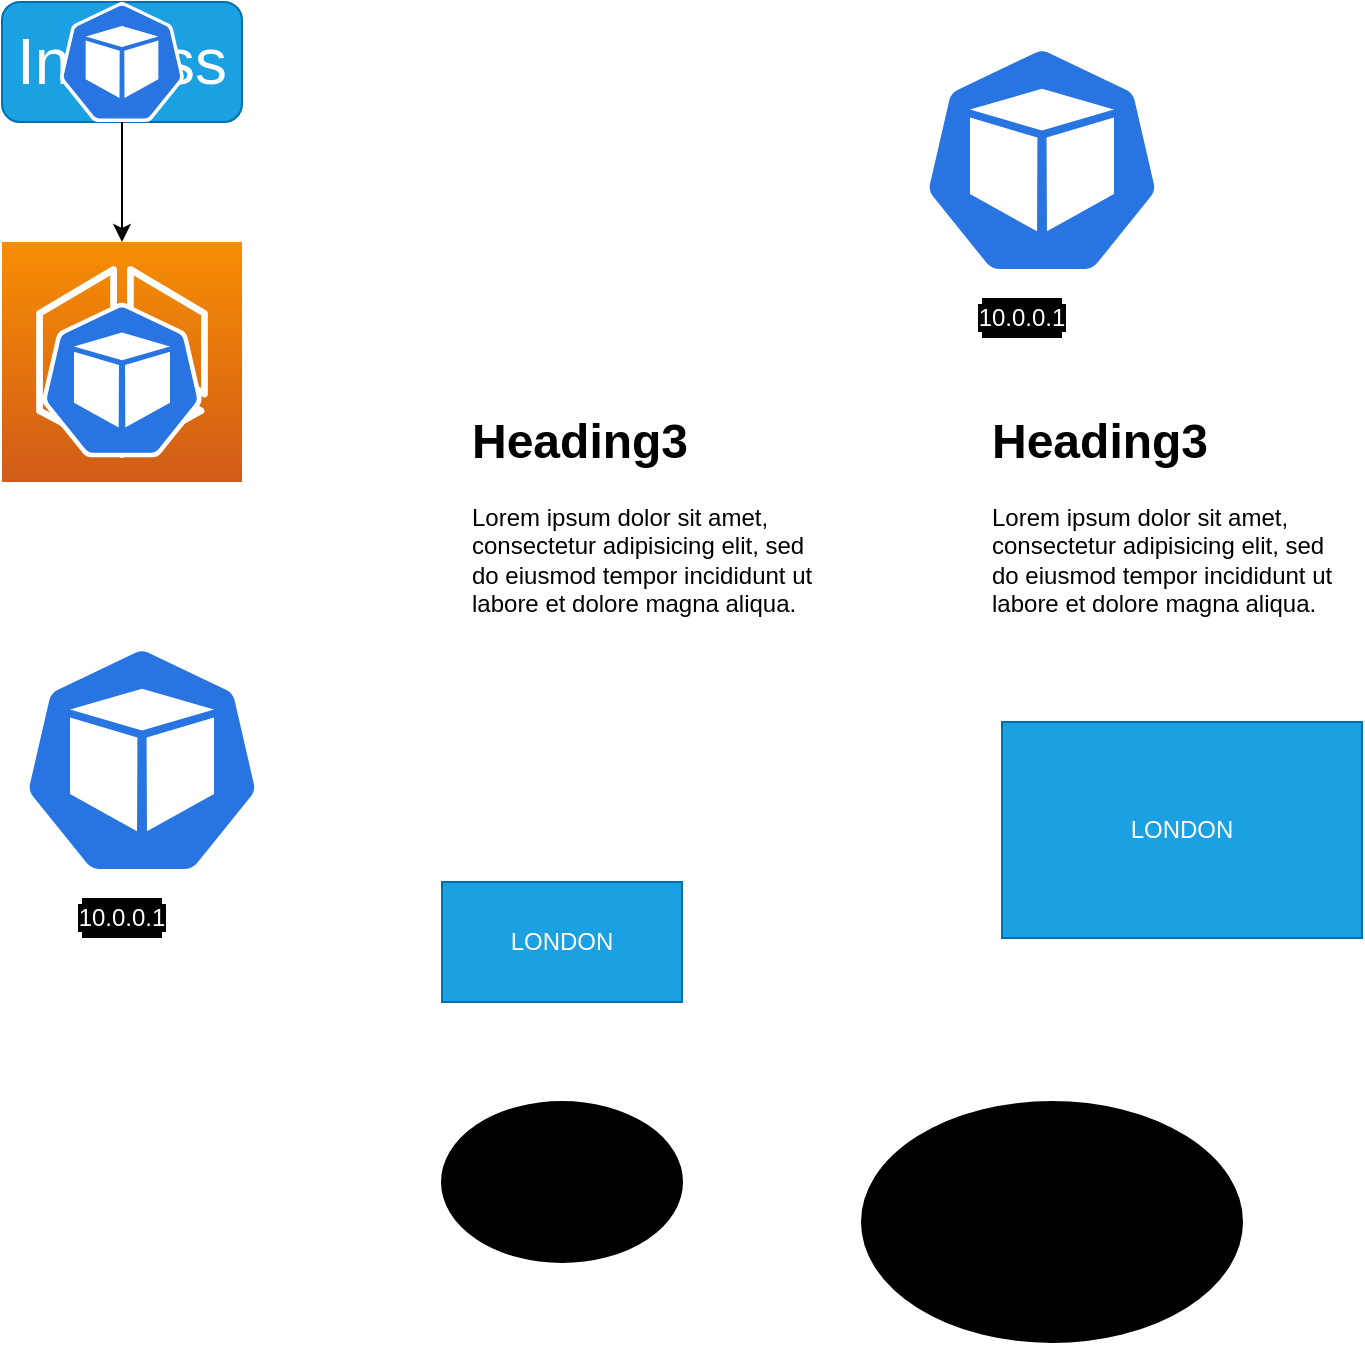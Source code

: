 <mxfile>
    <diagram id="0q0uDB8cmmE78NBs5yt0" name="Page-1">
        <mxGraphModel dx="1046" dy="771" grid="1" gridSize="10" guides="1" tooltips="1" connect="1" arrows="1" fold="1" page="1" pageScale="1" pageWidth="827" pageHeight="1169" math="0" shadow="0">
            <root>
                <mxCell id="0"/>
                <mxCell id="1" parent="0"/>
                <mxCell id="7" value="&lt;font style=&quot;font-size: 32px&quot;&gt;Ingress&lt;/font&gt;" style="rounded=1;whiteSpace=wrap;html=1;fillColor=#1ba1e2;strokeColor=#006EAF;fontColor=#ffffff;" parent="1" vertex="1">
                    <mxGeometry x="80" y="50" width="120" height="60" as="geometry"/>
                </mxCell>
                <mxCell id="8" value="&lt;font style=&quot;font-size: 16px&quot; color=&quot;#ffffff&quot;&gt;SERVICE&lt;/font&gt;" style="points=[[0,0,0],[0.25,0,0],[0.5,0,0],[0.75,0,0],[1,0,0],[0,1,0],[0.25,1,0],[0.5,1,0],[0.75,1,0],[1,1,0],[0,0.25,0],[0,0.5,0],[0,0.75,0],[1,0.25,0],[1,0.5,0],[1,0.75,0]];outlineConnect=0;fontColor=#232F3E;gradientColor=#F78E04;gradientDirection=north;fillColor=#D05C17;strokeColor=#ffffff;dashed=0;verticalLabelPosition=bottom;verticalAlign=top;align=center;html=1;fontSize=12;fontStyle=0;aspect=fixed;shape=mxgraph.aws4.resourceIcon;resIcon=mxgraph.aws4.eks;" parent="1" vertex="1">
                    <mxGeometry x="80" y="170" width="120" height="120" as="geometry"/>
                </mxCell>
                <object label="" data-keyframe-id="3" data-motion-id="pod1" motion-id="pod1" keyframe-id="3" id="13">
                    <mxCell style="html=1;dashed=0;whitespace=wrap;fillColor=#2875E2;strokeColor=#ffffff;points=[[0.005,0.63,0],[0.1,0.2,0],[0.9,0.2,0],[0.5,0,0],[0.995,0.63,0],[0.72,0.99,0],[0.5,1,0],[0.28,0.99,0]];shape=mxgraph.kubernetes.icon;prIcon=pod" parent="1" vertex="1">
                        <mxGeometry x="100" y="50" width="80" height="60" as="geometry"/>
                    </mxCell>
                </object>
                <object label="" data-keyframe-id="3" data-motion-id="pod2" keyframe-id="3" motion-id="pod2" id="14">
                    <mxCell style="html=1;dashed=0;whitespace=wrap;fillColor=#2875E2;strokeColor=#ffffff;points=[[0.005,0.63,0],[0.1,0.2,0],[0.9,0.2,0],[0.5,0,0],[0.995,0.63,0],[0.72,0.99,0],[0.5,1,0],[0.28,0.99,0]];shape=mxgraph.kubernetes.icon;prIcon=pod" parent="1" vertex="1">
                        <mxGeometry x="100" y="190" width="80" height="98" as="geometry"/>
                    </mxCell>
                </object>
                <mxCell id="9" style="edgeStyle=none;html=1;entryX=0.5;entryY=0;entryDx=0;entryDy=0;entryPerimeter=0;" parent="1" source="7" target="8" edge="1">
                    <mxGeometry relative="1" as="geometry"/>
                </mxCell>
                <object label="" keyframe-id="1" motion-id="pod1" id="17">
                    <mxCell style="html=1;dashed=0;whitespace=wrap;fillColor=#2875E2;strokeColor=#ffffff;points=[[0.005,0.63,0],[0.1,0.2,0],[0.9,0.2,0],[0.5,0,0],[0.995,0.63,0],[0.72,0.99,0],[0.5,1,0],[0.28,0.99,0]];shape=mxgraph.kubernetes.icon;prIcon=pod" vertex="1" parent="1">
                        <mxGeometry x="90" y="360" width="120" height="138" as="geometry"/>
                    </mxCell>
                </object>
                <object label="&lt;font color=&quot;#ffffff&quot; style=&quot;background-color: rgb(0 , 0 , 0)&quot;&gt;10.0.0.1&lt;/font&gt;" keyframe-id="1" motion-id="pod1-label" id="18">
                    <mxCell style="text;html=1;strokeColor=none;align=center;verticalAlign=middle;whiteSpace=wrap;rounded=0;fillColor=#000000;" vertex="1" parent="1">
                        <mxGeometry x="120" y="498" width="40" height="20" as="geometry"/>
                    </mxCell>
                </object>
                <object label="" keyframe-id="2" motion-id="pod1" id="27">
                    <mxCell style="html=1;dashed=0;whitespace=wrap;fillColor=#2875E2;strokeColor=#ffffff;points=[[0.005,0.63,0],[0.1,0.2,0],[0.9,0.2,0],[0.5,0,0],[0.995,0.63,0],[0.72,0.99,0],[0.5,1,0],[0.28,0.99,0]];shape=mxgraph.kubernetes.icon;prIcon=pod" vertex="1" parent="1">
                        <mxGeometry x="540" y="60" width="120" height="138" as="geometry"/>
                    </mxCell>
                </object>
                <object label="&lt;font color=&quot;#ffffff&quot; style=&quot;background-color: rgb(0 , 0 , 0)&quot;&gt;10.0.0.1&lt;/font&gt;" keyframe-id="2" motion-id="pod1-label" id="28">
                    <mxCell style="text;html=1;strokeColor=none;align=center;verticalAlign=middle;whiteSpace=wrap;rounded=0;fillColor=#000000;" vertex="1" parent="1">
                        <mxGeometry x="570" y="198" width="40" height="20" as="geometry"/>
                    </mxCell>
                </object>
                <object label="&lt;h1&gt;Heading3&lt;/h1&gt;&lt;p&gt;Lorem ipsum dolor sit amet, consectetur adipisicing elit, sed do eiusmod tempor incididunt ut labore et dolore magna aliqua.&lt;/p&gt;" keyframe-id="1" motion-id="note1" id="29">
                    <mxCell style="text;html=1;strokeColor=none;spacing=5;spacingTop=-20;whiteSpace=wrap;overflow=hidden;rounded=0;fillColor=#000000;opacity=0;" vertex="1" parent="1">
                        <mxGeometry x="310" y="250" width="190" height="120" as="geometry"/>
                    </mxCell>
                </object>
                <object label="&lt;h1&gt;Heading3&lt;/h1&gt;&lt;p&gt;Lorem ipsum dolor sit amet, consectetur adipisicing elit, sed do eiusmod tempor incididunt ut labore et dolore magna aliqua.&lt;/p&gt;" keyframe-id="2" motion-id="note1" id="30">
                    <mxCell style="text;html=1;strokeColor=none;spacing=5;spacingTop=-20;whiteSpace=wrap;overflow=hidden;rounded=0;fillColor=#000000;opacity=0;" vertex="1" parent="1">
                        <mxGeometry x="570" y="250" width="190" height="120" as="geometry"/>
                    </mxCell>
                </object>
                <object label="LONDON" keyframe-id="1" motion-id="london1" id="65">
                    <mxCell style="rounded=0;whiteSpace=wrap;html=1;fillColor=#1ba1e2;strokeColor=#006EAF;fontColor=#ffffff;" vertex="1" parent="1">
                        <mxGeometry x="300" y="490" width="120" height="60" as="geometry"/>
                    </mxCell>
                </object>
                <object label="I Am Devil" keyframe-id="1" motion-id="devil1" id="67">
                    <mxCell style="ellipse;whiteSpace=wrap;html=1;fillColor=#000000;gradientColor=none;" vertex="1" parent="1">
                        <mxGeometry x="300" y="600" width="120" height="80" as="geometry"/>
                    </mxCell>
                </object>
                <object label="I Am Devil" keyframe-id="2" motion-id="devil1" id="68">
                    <mxCell style="ellipse;whiteSpace=wrap;html=1;fillColor=#000000;gradientColor=none;" vertex="1" parent="1">
                        <mxGeometry x="510" y="600" width="190" height="120" as="geometry"/>
                    </mxCell>
                </object>
                <object label="LONDON" keyframe-id="2" motion-id="london1" id="69">
                    <mxCell style="rounded=0;whiteSpace=wrap;html=1;fillColor=#1ba1e2;strokeColor=#006EAF;fontColor=#ffffff;" vertex="1" parent="1">
                        <mxGeometry x="580" y="410" width="180" height="108" as="geometry"/>
                    </mxCell>
                </object>
            </root>
        </mxGraphModel>
    </diagram>
</mxfile>